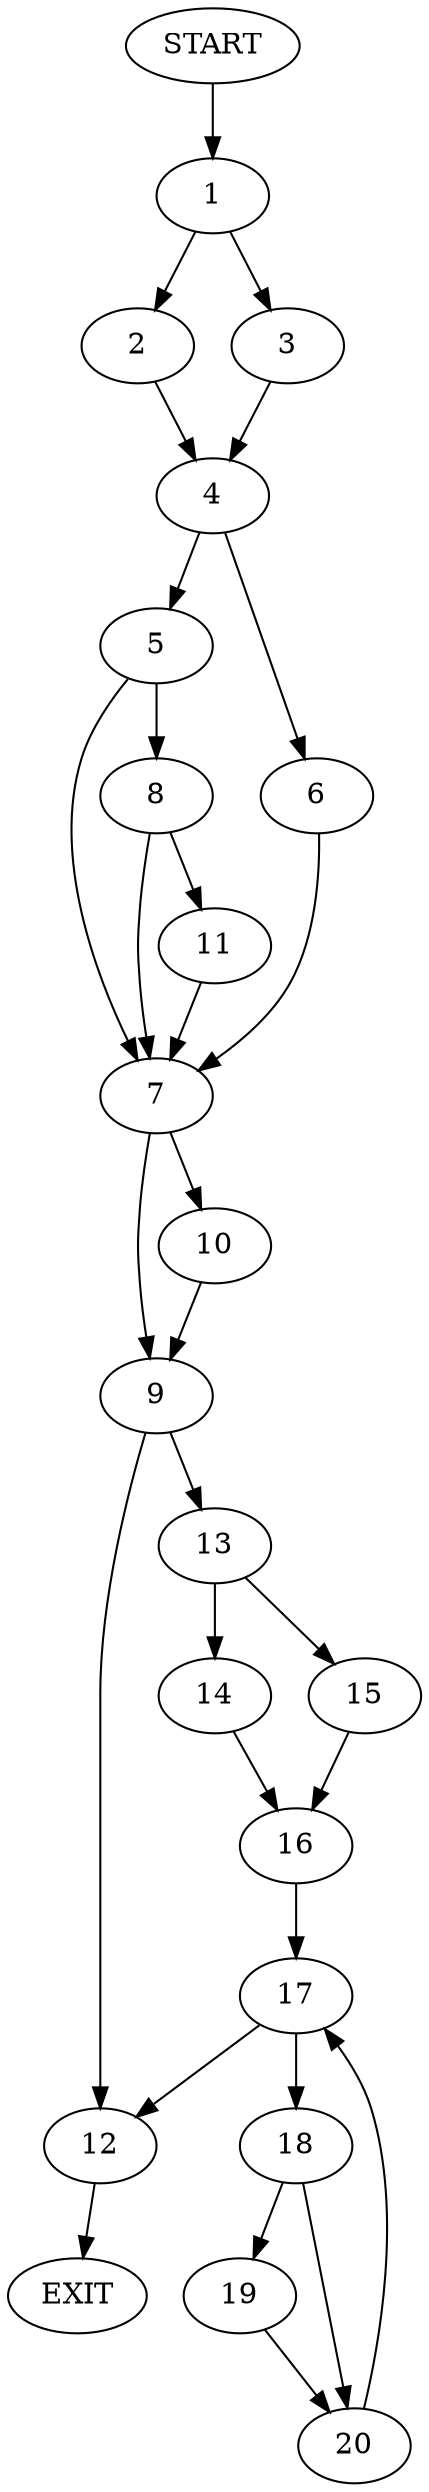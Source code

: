 digraph {
0 [label="START"]
21 [label="EXIT"]
0 -> 1
1 -> 2
1 -> 3
3 -> 4
2 -> 4
4 -> 5
4 -> 6
6 -> 7
5 -> 8
5 -> 7
7 -> 9
7 -> 10
8 -> 11
8 -> 7
11 -> 7
9 -> 12
9 -> 13
10 -> 9
13 -> 14
13 -> 15
12 -> 21
15 -> 16
14 -> 16
16 -> 17
17 -> 18
17 -> 12
18 -> 19
18 -> 20
20 -> 17
19 -> 20
}
